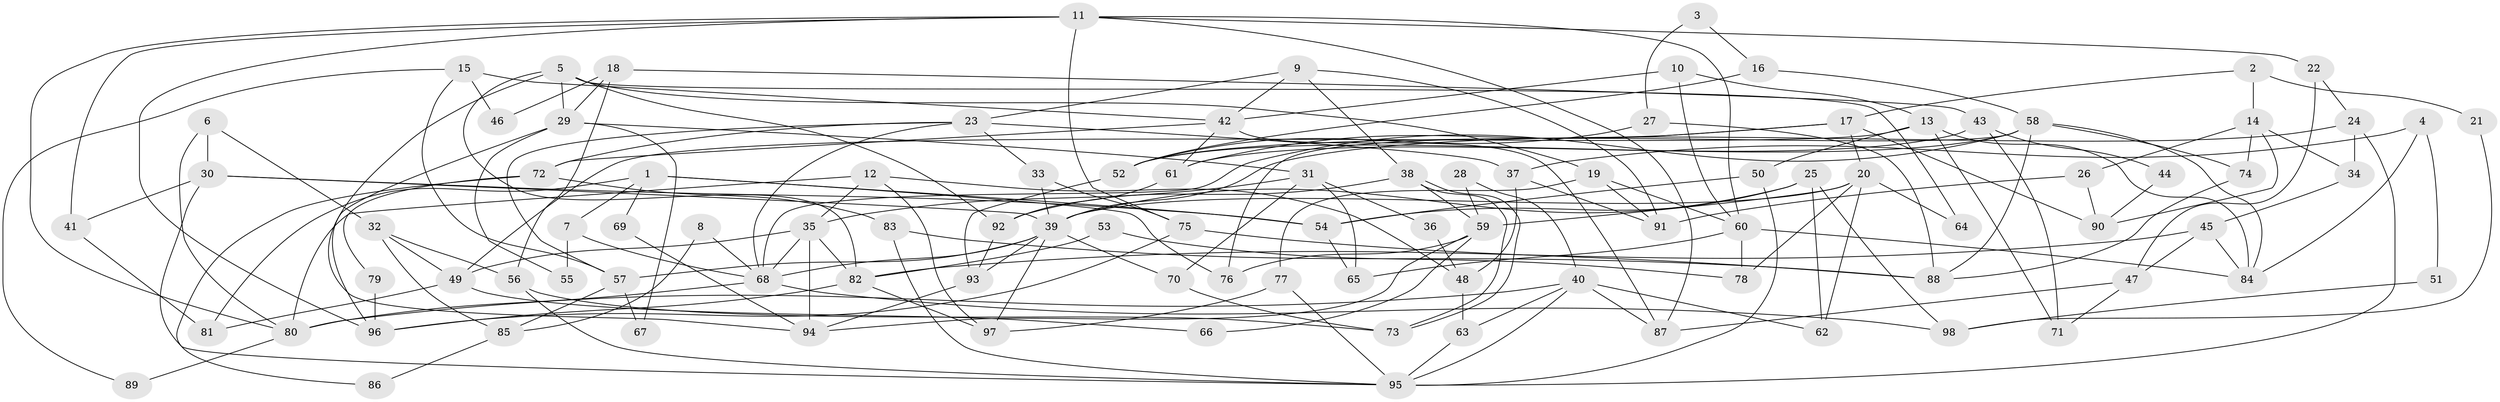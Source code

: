 // Generated by graph-tools (version 1.1) at 2025/02/03/09/25 03:02:12]
// undirected, 98 vertices, 196 edges
graph export_dot {
graph [start="1"]
  node [color=gray90,style=filled];
  1;
  2;
  3;
  4;
  5;
  6;
  7;
  8;
  9;
  10;
  11;
  12;
  13;
  14;
  15;
  16;
  17;
  18;
  19;
  20;
  21;
  22;
  23;
  24;
  25;
  26;
  27;
  28;
  29;
  30;
  31;
  32;
  33;
  34;
  35;
  36;
  37;
  38;
  39;
  40;
  41;
  42;
  43;
  44;
  45;
  46;
  47;
  48;
  49;
  50;
  51;
  52;
  53;
  54;
  55;
  56;
  57;
  58;
  59;
  60;
  61;
  62;
  63;
  64;
  65;
  66;
  67;
  68;
  69;
  70;
  71;
  72;
  73;
  74;
  75;
  76;
  77;
  78;
  79;
  80;
  81;
  82;
  83;
  84;
  85;
  86;
  87;
  88;
  89;
  90;
  91;
  92;
  93;
  94;
  95;
  96;
  97;
  98;
  1 -- 76;
  1 -- 54;
  1 -- 7;
  1 -- 69;
  1 -- 81;
  2 -- 17;
  2 -- 14;
  2 -- 21;
  3 -- 27;
  3 -- 16;
  4 -- 84;
  4 -- 37;
  4 -- 51;
  5 -- 92;
  5 -- 29;
  5 -- 19;
  5 -- 64;
  5 -- 82;
  5 -- 94;
  6 -- 30;
  6 -- 80;
  6 -- 32;
  7 -- 68;
  7 -- 55;
  8 -- 85;
  8 -- 68;
  9 -- 23;
  9 -- 38;
  9 -- 42;
  9 -- 91;
  10 -- 42;
  10 -- 60;
  10 -- 13;
  11 -- 96;
  11 -- 80;
  11 -- 22;
  11 -- 41;
  11 -- 60;
  11 -- 75;
  11 -- 87;
  12 -- 97;
  12 -- 80;
  12 -- 35;
  12 -- 48;
  13 -- 84;
  13 -- 49;
  13 -- 50;
  13 -- 71;
  14 -- 74;
  14 -- 26;
  14 -- 34;
  14 -- 90;
  15 -- 57;
  15 -- 42;
  15 -- 46;
  15 -- 89;
  16 -- 52;
  16 -- 58;
  17 -- 20;
  17 -- 52;
  17 -- 61;
  17 -- 90;
  18 -- 56;
  18 -- 29;
  18 -- 43;
  18 -- 46;
  19 -- 77;
  19 -- 60;
  19 -- 91;
  20 -- 62;
  20 -- 39;
  20 -- 59;
  20 -- 64;
  20 -- 78;
  21 -- 98;
  22 -- 24;
  22 -- 47;
  23 -- 72;
  23 -- 37;
  23 -- 33;
  23 -- 57;
  23 -- 68;
  24 -- 95;
  24 -- 34;
  24 -- 39;
  25 -- 54;
  25 -- 39;
  25 -- 62;
  25 -- 98;
  26 -- 91;
  26 -- 90;
  27 -- 52;
  27 -- 88;
  28 -- 59;
  28 -- 40;
  29 -- 96;
  29 -- 31;
  29 -- 55;
  29 -- 67;
  30 -- 41;
  30 -- 39;
  30 -- 54;
  30 -- 95;
  31 -- 70;
  31 -- 35;
  31 -- 36;
  31 -- 65;
  32 -- 49;
  32 -- 56;
  32 -- 85;
  33 -- 39;
  33 -- 75;
  34 -- 45;
  35 -- 82;
  35 -- 49;
  35 -- 68;
  35 -- 94;
  36 -- 48;
  37 -- 91;
  37 -- 48;
  38 -- 59;
  38 -- 73;
  38 -- 73;
  38 -- 92;
  39 -- 68;
  39 -- 57;
  39 -- 70;
  39 -- 93;
  39 -- 97;
  40 -- 95;
  40 -- 87;
  40 -- 62;
  40 -- 63;
  40 -- 80;
  41 -- 81;
  42 -- 61;
  42 -- 72;
  42 -- 87;
  43 -- 71;
  43 -- 44;
  43 -- 52;
  44 -- 90;
  45 -- 84;
  45 -- 47;
  45 -- 82;
  47 -- 87;
  47 -- 71;
  48 -- 63;
  49 -- 66;
  49 -- 81;
  50 -- 54;
  50 -- 95;
  51 -- 98;
  52 -- 93;
  53 -- 78;
  53 -- 82;
  54 -- 65;
  56 -- 95;
  56 -- 73;
  57 -- 67;
  57 -- 85;
  58 -- 68;
  58 -- 61;
  58 -- 74;
  58 -- 76;
  58 -- 84;
  58 -- 88;
  59 -- 94;
  59 -- 66;
  59 -- 76;
  60 -- 65;
  60 -- 78;
  60 -- 84;
  61 -- 92;
  63 -- 95;
  68 -- 80;
  68 -- 98;
  69 -- 94;
  70 -- 73;
  72 -- 83;
  72 -- 79;
  72 -- 86;
  74 -- 88;
  75 -- 88;
  75 -- 96;
  77 -- 95;
  77 -- 97;
  79 -- 96;
  80 -- 89;
  82 -- 96;
  82 -- 97;
  83 -- 88;
  83 -- 95;
  85 -- 86;
  92 -- 93;
  93 -- 94;
}
